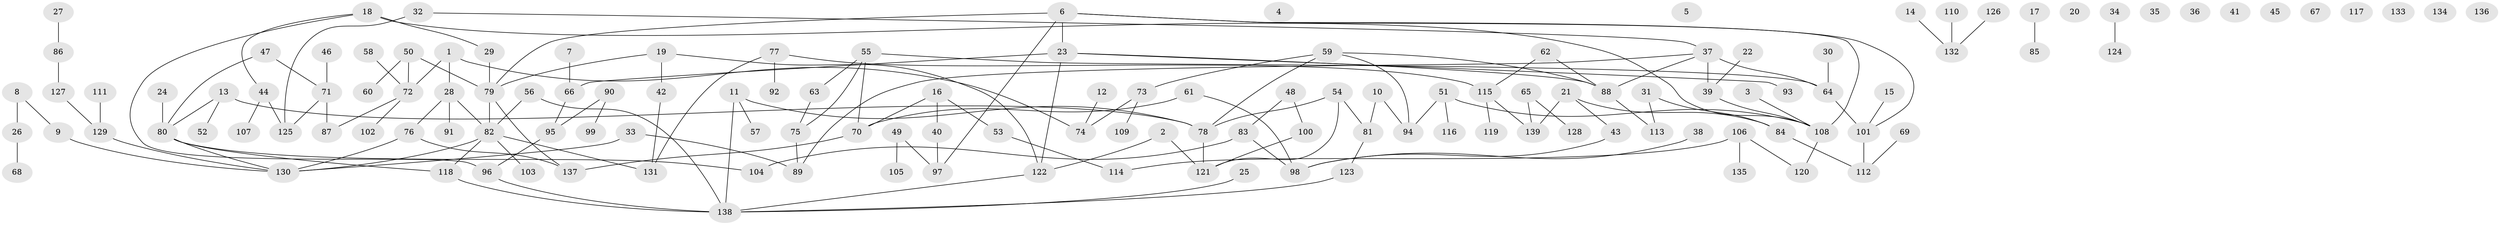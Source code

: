 // Generated by graph-tools (version 1.1) at 2025/13/03/09/25 04:13:05]
// undirected, 139 vertices, 159 edges
graph export_dot {
graph [start="1"]
  node [color=gray90,style=filled];
  1;
  2;
  3;
  4;
  5;
  6;
  7;
  8;
  9;
  10;
  11;
  12;
  13;
  14;
  15;
  16;
  17;
  18;
  19;
  20;
  21;
  22;
  23;
  24;
  25;
  26;
  27;
  28;
  29;
  30;
  31;
  32;
  33;
  34;
  35;
  36;
  37;
  38;
  39;
  40;
  41;
  42;
  43;
  44;
  45;
  46;
  47;
  48;
  49;
  50;
  51;
  52;
  53;
  54;
  55;
  56;
  57;
  58;
  59;
  60;
  61;
  62;
  63;
  64;
  65;
  66;
  67;
  68;
  69;
  70;
  71;
  72;
  73;
  74;
  75;
  76;
  77;
  78;
  79;
  80;
  81;
  82;
  83;
  84;
  85;
  86;
  87;
  88;
  89;
  90;
  91;
  92;
  93;
  94;
  95;
  96;
  97;
  98;
  99;
  100;
  101;
  102;
  103;
  104;
  105;
  106;
  107;
  108;
  109;
  110;
  111;
  112;
  113;
  114;
  115;
  116;
  117;
  118;
  119;
  120;
  121;
  122;
  123;
  124;
  125;
  126;
  127;
  128;
  129;
  130;
  131;
  132;
  133;
  134;
  135;
  136;
  137;
  138;
  139;
  1 -- 28;
  1 -- 72;
  1 -- 74;
  2 -- 121;
  2 -- 122;
  3 -- 108;
  6 -- 23;
  6 -- 79;
  6 -- 97;
  6 -- 101;
  6 -- 108;
  7 -- 66;
  8 -- 9;
  8 -- 26;
  9 -- 130;
  10 -- 81;
  10 -- 94;
  11 -- 57;
  11 -- 78;
  11 -- 138;
  12 -- 74;
  13 -- 52;
  13 -- 78;
  13 -- 80;
  14 -- 132;
  15 -- 101;
  16 -- 40;
  16 -- 53;
  16 -- 70;
  17 -- 85;
  18 -- 29;
  18 -- 44;
  18 -- 96;
  18 -- 108;
  19 -- 42;
  19 -- 79;
  19 -- 122;
  21 -- 43;
  21 -- 84;
  21 -- 139;
  22 -- 39;
  23 -- 66;
  23 -- 88;
  23 -- 93;
  23 -- 122;
  24 -- 80;
  25 -- 138;
  26 -- 68;
  27 -- 86;
  28 -- 76;
  28 -- 82;
  28 -- 91;
  29 -- 79;
  30 -- 64;
  31 -- 84;
  31 -- 113;
  32 -- 37;
  32 -- 125;
  33 -- 89;
  33 -- 130;
  34 -- 124;
  37 -- 39;
  37 -- 64;
  37 -- 88;
  37 -- 89;
  38 -- 98;
  39 -- 108;
  40 -- 97;
  42 -- 131;
  43 -- 98;
  44 -- 107;
  44 -- 125;
  46 -- 71;
  47 -- 71;
  47 -- 80;
  48 -- 83;
  48 -- 100;
  49 -- 97;
  49 -- 105;
  50 -- 60;
  50 -- 72;
  50 -- 79;
  51 -- 94;
  51 -- 108;
  51 -- 116;
  53 -- 114;
  54 -- 78;
  54 -- 81;
  54 -- 121;
  55 -- 63;
  55 -- 64;
  55 -- 70;
  55 -- 75;
  56 -- 82;
  56 -- 138;
  58 -- 72;
  59 -- 73;
  59 -- 78;
  59 -- 88;
  59 -- 94;
  61 -- 70;
  61 -- 98;
  62 -- 88;
  62 -- 115;
  63 -- 75;
  64 -- 101;
  65 -- 128;
  65 -- 139;
  66 -- 95;
  69 -- 112;
  70 -- 137;
  71 -- 87;
  71 -- 125;
  72 -- 87;
  72 -- 102;
  73 -- 74;
  73 -- 109;
  75 -- 89;
  76 -- 130;
  76 -- 137;
  77 -- 92;
  77 -- 115;
  77 -- 131;
  78 -- 121;
  79 -- 82;
  79 -- 137;
  80 -- 104;
  80 -- 118;
  80 -- 130;
  81 -- 123;
  82 -- 103;
  82 -- 118;
  82 -- 130;
  82 -- 131;
  83 -- 98;
  83 -- 104;
  84 -- 112;
  86 -- 127;
  88 -- 113;
  90 -- 95;
  90 -- 99;
  95 -- 96;
  96 -- 138;
  100 -- 121;
  101 -- 112;
  106 -- 114;
  106 -- 120;
  106 -- 135;
  108 -- 120;
  110 -- 132;
  111 -- 129;
  115 -- 119;
  115 -- 139;
  118 -- 138;
  122 -- 138;
  123 -- 138;
  126 -- 132;
  127 -- 129;
  129 -- 130;
}
